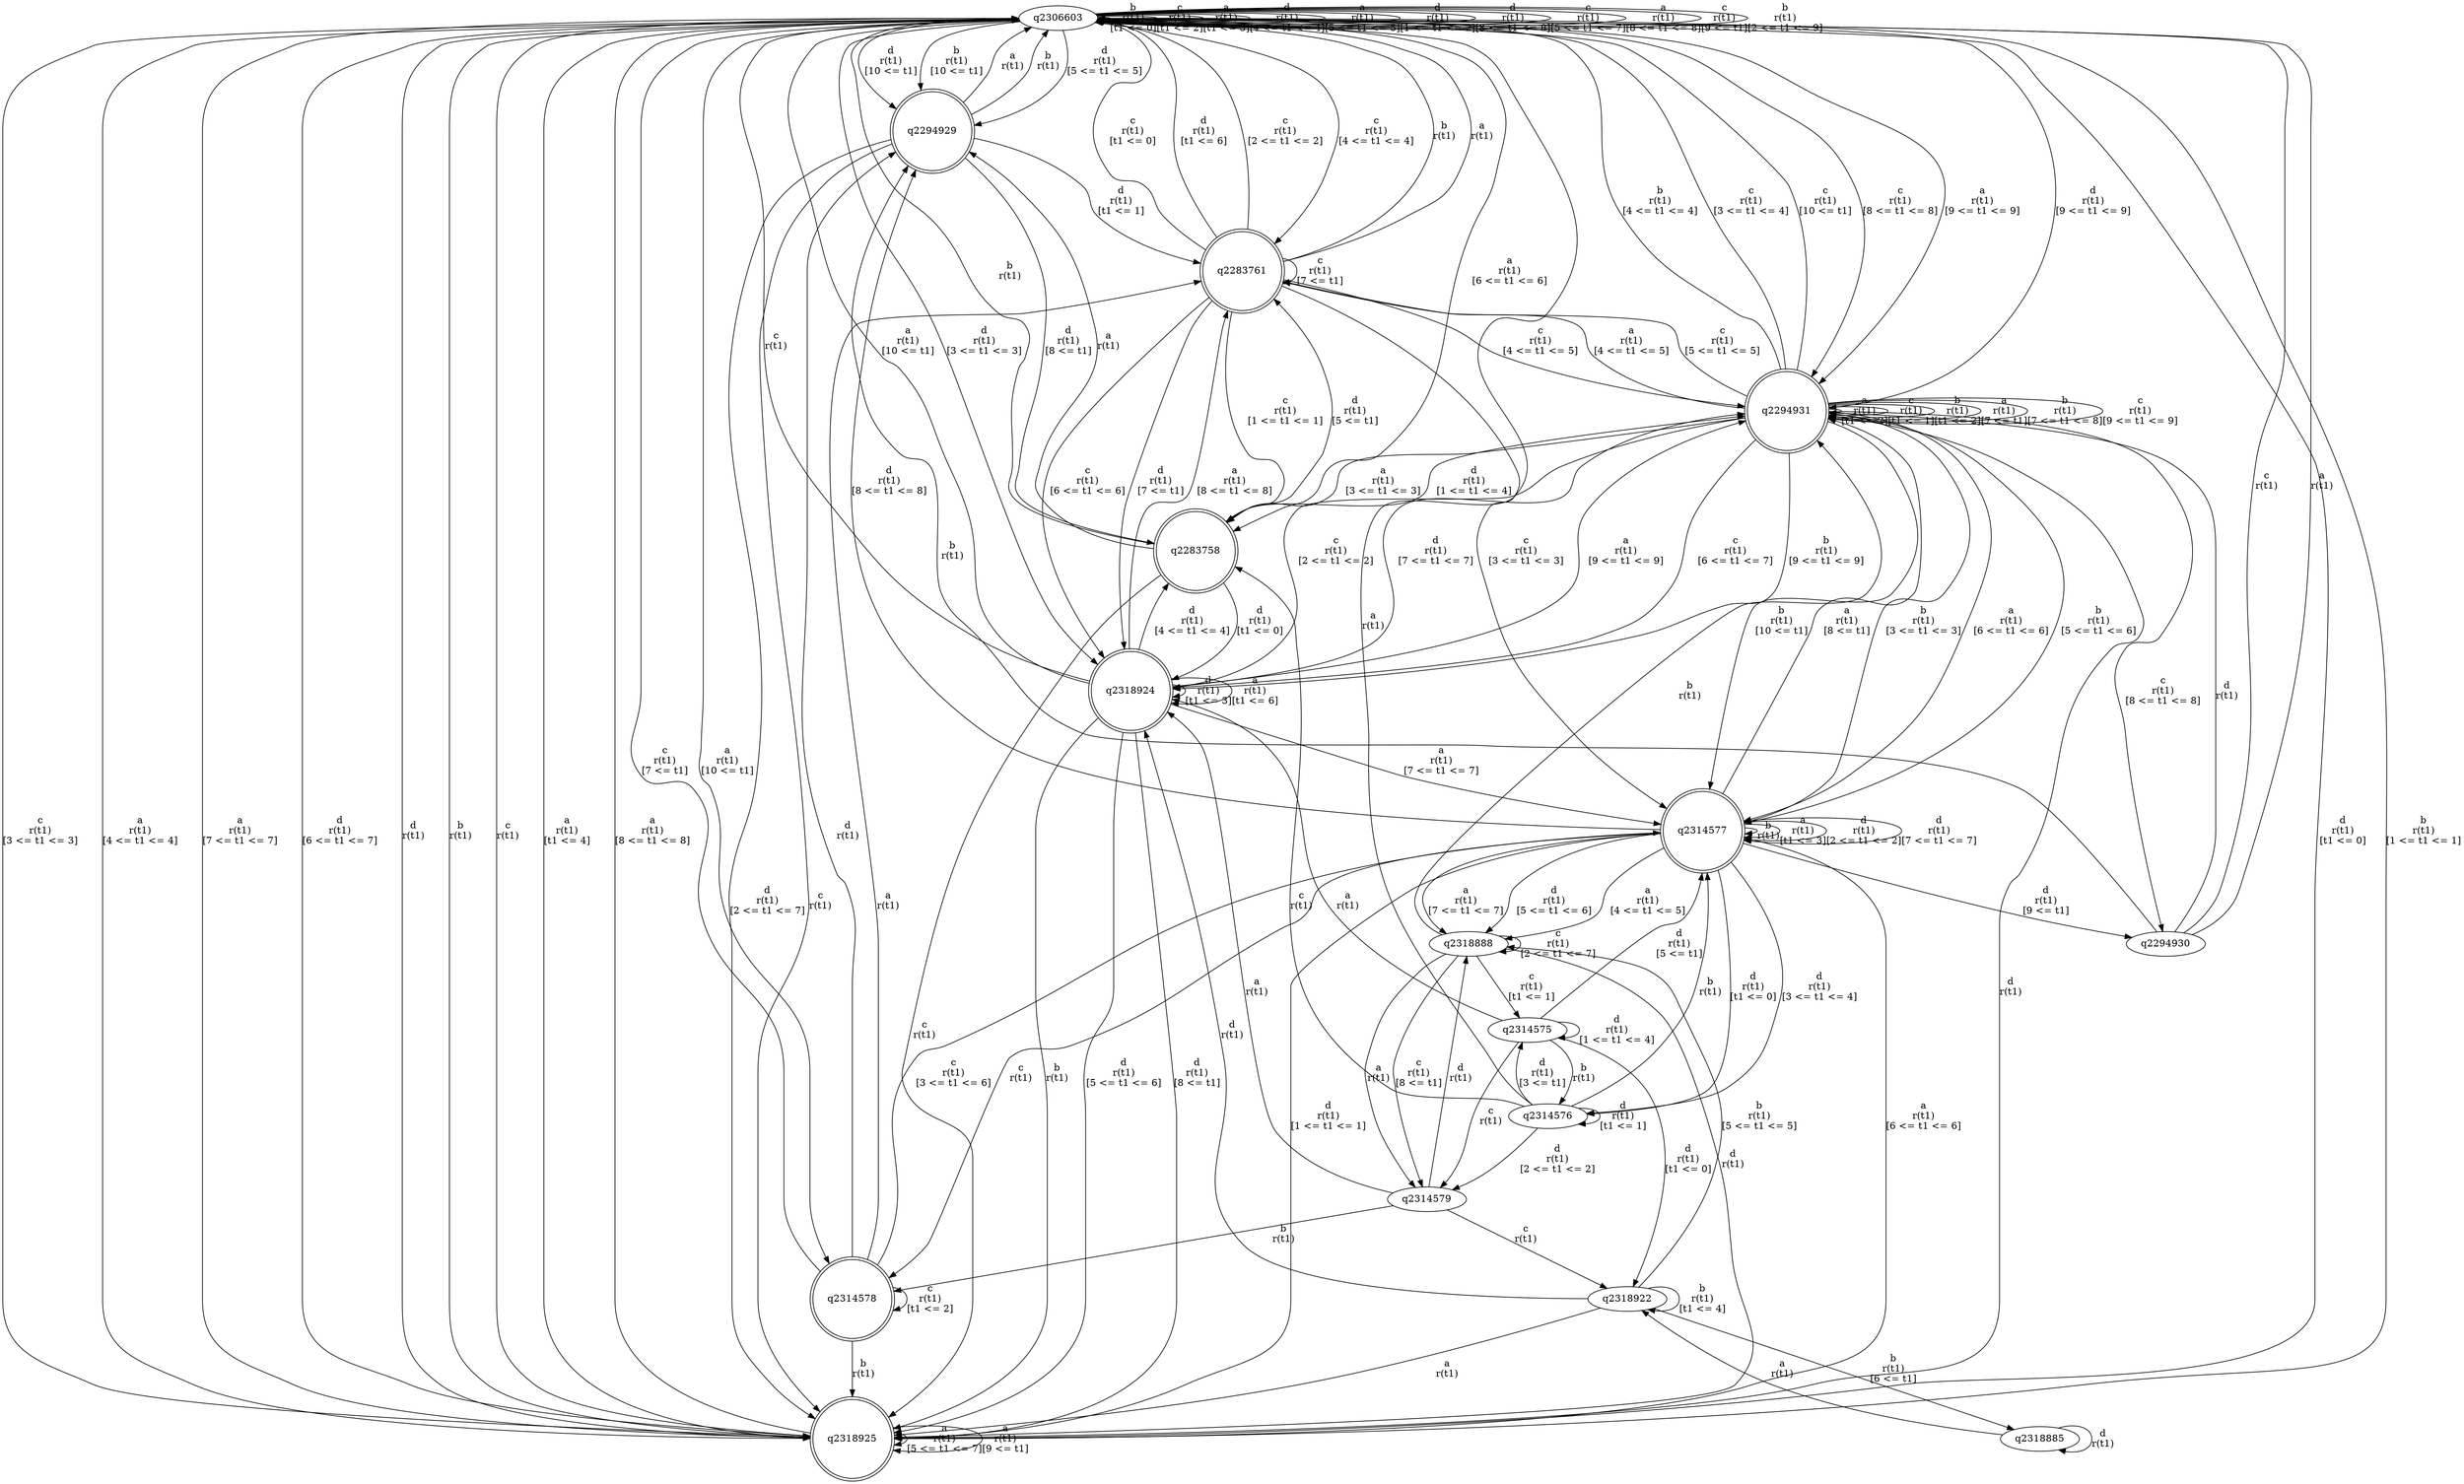 digraph "tests_1/test33/solution101/solution_verwer" {
	q2306603[label=q2306603]
	q2318925[label=q2318925 shape=doublecircle]
	q2294929[label=q2294929 shape=doublecircle]
	q2283758[label=q2283758 shape=doublecircle]
	q2318924[label=q2318924 shape=doublecircle]
	q2314577[label=q2314577 shape=doublecircle]
	q2314578[label=q2314578 shape=doublecircle]
	q2283761[label=q2283761 shape=doublecircle]
	q2294931[label=q2294931 shape=doublecircle]
	q2294930[label=q2294930]
	q2314576[label=q2314576]
	q2314579[label=q2314579]
	q2318888[label=q2318888]
	q2314575[label=q2314575]
	q2318922[label=q2318922]
	q2318885[label=q2318885]
	q2306603 -> q2318925[label="d\nr(t1)\n[t1 <= 0]"]
	q2318925 -> q2306603[label="d\nr(t1)\n"]
	q2318925 -> q2306603[label="b\nr(t1)\n"]
	q2318925 -> q2306603[label="c\nr(t1)\n"]
	q2318925 -> q2306603[label="a\nr(t1)\n[t1 <= 4]"]
	q2318925 -> q2318925[label="a\nr(t1)\n[5 <= t1 <= 7]"]
	q2318925 -> q2306603[label="a\nr(t1)\n[8 <= t1 <= 8]"]
	q2318925 -> q2318925[label="a\nr(t1)\n[9 <= t1]"]
	q2306603 -> q2306603[label="b\nr(t1)\n[t1 <= 0]"]
	q2306603 -> q2318925[label="b\nr(t1)\n[1 <= t1 <= 1]"]
	q2306603 -> q2306603[label="c\nr(t1)\n[t1 <= 2]"]
	q2306603 -> q2306603[label="a\nr(t1)\n[t1 <= 3]"]
	q2306603 -> q2306603[label="d\nr(t1)\n[4 <= t1 <= 4]"]
	q2306603 -> q2318925[label="c\nr(t1)\n[3 <= t1 <= 3]"]
	q2306603 -> q2318925[label="a\nr(t1)\n[4 <= t1 <= 4]"]
	q2306603 -> q2294929[label="d\nr(t1)\n[5 <= t1 <= 5]"]
	q2294929 -> q2306603[label="a\nr(t1)\n"]
	q2294929 -> q2306603[label="b\nr(t1)\n"]
	q2294929 -> q2318925[label="c\nr(t1)\n"]
	q2294929 -> q2283758[label="d\nr(t1)\n[8 <= t1]"]
	q2283758 -> q2306603[label="b\nr(t1)\n"]
	q2283758 -> q2318925[label="c\nr(t1)\n"]
	q2283758 -> q2294929[label="a\nr(t1)\n"]
	q2283758 -> q2318924[label="d\nr(t1)\n[t1 <= 0]"]
	q2318924 -> q2306603[label="c\nr(t1)\n"]
	q2318924 -> q2318925[label="b\nr(t1)\n"]
	q2318924 -> q2318924[label="d\nr(t1)\n[t1 <= 3]"]
	q2318924 -> q2283758[label="d\nr(t1)\n[4 <= t1 <= 4]"]
	q2318924 -> q2318924[label="a\nr(t1)\n[t1 <= 6]"]
	q2318924 -> q2318925[label="d\nr(t1)\n[5 <= t1 <= 6]"]
	q2318924 -> q2314577[label="a\nr(t1)\n[7 <= t1 <= 7]"]
	q2314577 -> q2314578[label="c\nr(t1)\n"]
	q2314578 -> q2318925[label="b\nr(t1)\n"]
	q2314578 -> q2294929[label="d\nr(t1)\n"]
	q2314578 -> q2283761[label="a\nr(t1)\n"]
	q2283761 -> q2306603[label="b\nr(t1)\n"]
	q2283761 -> q2306603[label="a\nr(t1)\n"]
	q2283761 -> q2306603[label="c\nr(t1)\n[t1 <= 0]"]
	q2283761 -> q2306603[label="d\nr(t1)\n[t1 <= 6]"]
	q2283761 -> q2318924[label="d\nr(t1)\n[7 <= t1]"]
	q2283761 -> q2283758[label="c\nr(t1)\n[1 <= t1 <= 1]"]
	q2283761 -> q2306603[label="c\nr(t1)\n[2 <= t1 <= 2]"]
	q2283761 -> q2318924[label="c\nr(t1)\n[6 <= t1 <= 6]"]
	q2283761 -> q2283761[label="c\nr(t1)\n[7 <= t1]"]
	q2283761 -> q2314577[label="c\nr(t1)\n[3 <= t1 <= 3]"]
	q2283761 -> q2294931[label="c\nr(t1)\n[4 <= t1 <= 5]"]
	q2294931 -> q2318925[label="d\nr(t1)\n"]
	q2294931 -> q2294931[label="a\nr(t1)\n[t1 <= 2]"]
	q2294931 -> q2294931[label="c\nr(t1)\n[t1 <= 1]"]
	q2294931 -> q2283758[label="a\nr(t1)\n[3 <= t1 <= 3]"]
	q2294931 -> q2294931[label="b\nr(t1)\n[t1 <= 2]"]
	q2294931 -> q2318924[label="c\nr(t1)\n[2 <= t1 <= 2]"]
	q2294931 -> q2283761[label="a\nr(t1)\n[4 <= t1 <= 5]"]
	q2294931 -> q2314577[label="b\nr(t1)\n[3 <= t1 <= 3]"]
	q2294931 -> q2314577[label="a\nr(t1)\n[6 <= t1 <= 6]"]
	q2294931 -> q2294931[label="a\nr(t1)\n[7 <= t1]"]
	q2294931 -> q2306603[label="b\nr(t1)\n[4 <= t1 <= 4]"]
	q2294931 -> q2306603[label="c\nr(t1)\n[3 <= t1 <= 4]"]
	q2294931 -> q2283761[label="c\nr(t1)\n[5 <= t1 <= 5]"]
	q2294931 -> q2318924[label="c\nr(t1)\n[6 <= t1 <= 7]"]
	q2294931 -> q2294931[label="b\nr(t1)\n[7 <= t1 <= 8]"]
	q2294931 -> q2294930[label="c\nr(t1)\n[8 <= t1 <= 8]"]
	q2294930 -> q2306603[label="c\nr(t1)\n"]
	q2294930 -> q2306603[label="a\nr(t1)\n"]
	q2294930 -> q2294931[label="d\nr(t1)\n"]
	q2294930 -> q2294929[label="b\nr(t1)\n"]
	q2294931 -> q2318924[label="b\nr(t1)\n[9 <= t1 <= 9]"]
	q2294931 -> q2314577[label="b\nr(t1)\n[10 <= t1]"]
	q2294931 -> q2294931[label="c\nr(t1)\n[9 <= t1 <= 9]"]
	q2294931 -> q2306603[label="c\nr(t1)\n[10 <= t1]"]
	q2294931 -> q2314577[label="b\nr(t1)\n[5 <= t1 <= 6]"]
	q2314578 -> q2314578[label="c\nr(t1)\n[t1 <= 2]"]
	q2314578 -> q2306603[label="c\nr(t1)\n[7 <= t1]"]
	q2314578 -> q2314577[label="c\nr(t1)\n[3 <= t1 <= 6]"]
	q2314577 -> q2314577[label="b\nr(t1)\n"]
	q2314577 -> q2314577[label="a\nr(t1)\n[t1 <= 3]"]
	q2314577 -> q2314576[label="d\nr(t1)\n[t1 <= 0]"]
	q2314576 -> q2314577[label="b\nr(t1)\n"]
	q2314576 -> q2283758[label="c\nr(t1)\n"]
	q2314576 -> q2314576[label="d\nr(t1)\n[t1 <= 1]"]
	q2314576 -> q2314579[label="d\nr(t1)\n[2 <= t1 <= 2]"]
	q2314579 -> q2318888[label="d\nr(t1)\n"]
	q2318888 -> q2294931[label="b\nr(t1)\n"]
	q2318888 -> q2318925[label="d\nr(t1)\n"]
	q2318888 -> q2314575[label="c\nr(t1)\n[t1 <= 1]"]
	q2314575 -> q2314579[label="c\nr(t1)\n"]
	q2314575 -> q2318924[label="a\nr(t1)\n"]
	q2314575 -> q2314576[label="b\nr(t1)\n"]
	q2314575 -> q2318922[label="d\nr(t1)\n[t1 <= 0]"]
	q2318922 -> q2318925[label="a\nr(t1)\n"]
	q2318922 -> q2318922[label="b\nr(t1)\n[t1 <= 4]"]
	q2318922 -> q2318888[label="b\nr(t1)\n[5 <= t1 <= 5]"]
	q2318922 -> q2318885[label="b\nr(t1)\n[6 <= t1]"]
	q2318885 -> q2318922[label="a\nr(t1)\n"]
	q2318885 -> q2318885[label="d\nr(t1)\n"]
	q2318922 -> q2318924[label="d\nr(t1)\n"]
	q2314575 -> q2314575[label="d\nr(t1)\n[1 <= t1 <= 4]"]
	q2314575 -> q2314577[label="d\nr(t1)\n[5 <= t1]"]
	q2318888 -> q2318888[label="c\nr(t1)\n[2 <= t1 <= 7]"]
	q2318888 -> q2314579[label="c\nr(t1)\n[8 <= t1]"]
	q2318888 -> q2314579[label="a\nr(t1)\n"]
	q2314579 -> q2314578[label="b\nr(t1)\n"]
	q2314579 -> q2318924[label="a\nr(t1)\n"]
	q2314579 -> q2318922[label="c\nr(t1)\n"]
	q2314576 -> q2314575[label="d\nr(t1)\n[3 <= t1]"]
	q2314576 -> q2306603[label="a\nr(t1)\n"]
	q2314577 -> q2318888[label="a\nr(t1)\n[4 <= t1 <= 5]"]
	q2314577 -> q2318925[label="d\nr(t1)\n[1 <= t1 <= 1]"]
	q2314577 -> q2318925[label="a\nr(t1)\n[6 <= t1 <= 6]"]
	q2314577 -> q2314577[label="d\nr(t1)\n[2 <= t1 <= 2]"]
	q2314577 -> q2318888[label="a\nr(t1)\n[7 <= t1 <= 7]"]
	q2314577 -> q2294931[label="a\nr(t1)\n[8 <= t1]"]
	q2314577 -> q2314577[label="d\nr(t1)\n[7 <= t1 <= 7]"]
	q2314577 -> q2294929[label="d\nr(t1)\n[8 <= t1 <= 8]"]
	q2314577 -> q2294930[label="d\nr(t1)\n[9 <= t1]"]
	q2314577 -> q2314576[label="d\nr(t1)\n[3 <= t1 <= 4]"]
	q2314577 -> q2318888[label="d\nr(t1)\n[5 <= t1 <= 6]"]
	q2318924 -> q2294931[label="d\nr(t1)\n[7 <= t1 <= 7]"]
	q2318924 -> q2318925[label="d\nr(t1)\n[8 <= t1]"]
	q2318924 -> q2283761[label="a\nr(t1)\n[8 <= t1 <= 8]"]
	q2318924 -> q2294931[label="a\nr(t1)\n[9 <= t1 <= 9]"]
	q2318924 -> q2306603[label="a\nr(t1)\n[10 <= t1]"]
	q2283758 -> q2283761[label="d\nr(t1)\n[5 <= t1]"]
	q2283758 -> q2294931[label="d\nr(t1)\n[1 <= t1 <= 4]"]
	q2294929 -> q2318925[label="d\nr(t1)\n[2 <= t1 <= 7]"]
	q2294929 -> q2283761[label="d\nr(t1)\n[t1 <= 1]"]
	q2306603 -> q2283761[label="c\nr(t1)\n[4 <= t1 <= 4]"]
	q2306603 -> q2306603[label="a\nr(t1)\n[5 <= t1 <= 5]"]
	q2306603 -> q2283758[label="a\nr(t1)\n[6 <= t1 <= 6]"]
	q2306603 -> q2318924[label="d\nr(t1)\n[3 <= t1 <= 3]"]
	q2306603 -> q2306603[label="d\nr(t1)\n[1 <= t1 <= 2]"]
	q2306603 -> q2318925[label="a\nr(t1)\n[7 <= t1 <= 7]"]
	q2306603 -> q2306603[label="d\nr(t1)\n[8 <= t1 <= 8]"]
	q2306603 -> q2306603[label="c\nr(t1)\n[5 <= t1 <= 7]"]
	q2306603 -> q2306603[label="a\nr(t1)\n[8 <= t1 <= 8]"]
	q2306603 -> q2294931[label="d\nr(t1)\n[9 <= t1 <= 9]"]
	q2306603 -> q2294929[label="d\nr(t1)\n[10 <= t1]"]
	q2306603 -> q2294931[label="c\nr(t1)\n[8 <= t1 <= 8]"]
	q2306603 -> q2306603[label="c\nr(t1)\n[9 <= t1]"]
	q2306603 -> q2294929[label="b\nr(t1)\n[10 <= t1]"]
	q2306603 -> q2306603[label="b\nr(t1)\n[2 <= t1 <= 9]"]
	q2306603 -> q2294931[label="a\nr(t1)\n[9 <= t1 <= 9]"]
	q2306603 -> q2314578[label="a\nr(t1)\n[10 <= t1]"]
	q2306603 -> q2318925[label="d\nr(t1)\n[6 <= t1 <= 7]"]
}
